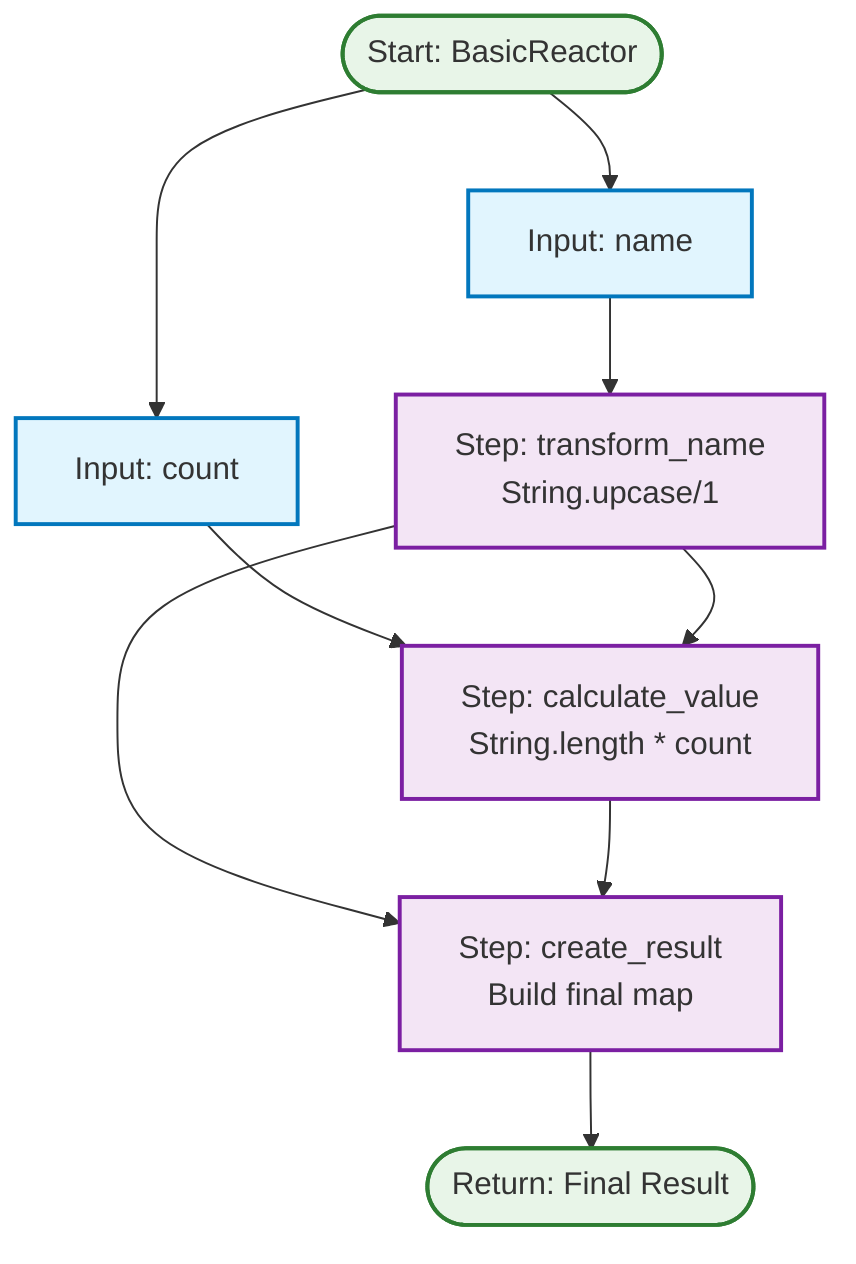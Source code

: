 flowchart TD
    %% Basic Reactor Workflow Diagram
    
    Start([Start: BasicReactor]) --> InputName[Input: name]
    Start --> InputCount[Input: count]
    
    InputName --> TransformName[Step: transform_name<br/>String.upcase/1]
    InputCount --> CalculateValue[Step: calculate_value<br/>String.length * count]
    TransformName --> CalculateValue
    
    TransformName --> CreateResult[Step: create_result<br/>Build final map]
    CalculateValue --> CreateResult
    
    CreateResult --> Return([Return: Final Result])
    
    %% Styling
    classDef inputClass fill:#e1f5fe,stroke:#0277bd,stroke-width:2px
    classDef stepClass fill:#f3e5f5,stroke:#7b1fa2,stroke-width:2px
    classDef returnClass fill:#e8f5e8,stroke:#2e7d32,stroke-width:2px
    
    class InputName,InputCount inputClass
    class TransformName,CalculateValue,CreateResult stepClass
    class Start,Return returnClass